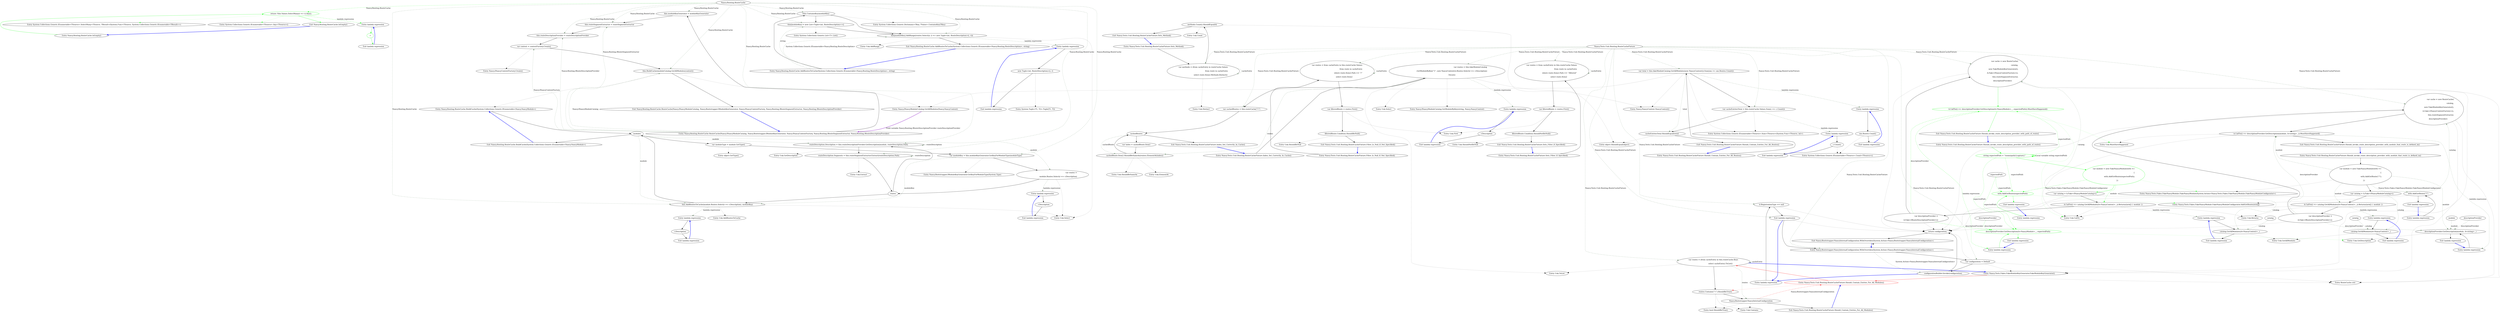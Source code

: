 digraph  {
d11 [label="return !this.Values.SelectMany(r => r).Any();", span="41-41", cluster="Nancy.Routing.RouteCache.IsEmpty()", color=green, community=0];
d51 [label="Nancy.Routing.RouteCache", span=""];
d10 [label="Entry Nancy.Routing.RouteCache.IsEmpty()", span="39-39", cluster="Nancy.Routing.RouteCache.IsEmpty()"];
d12 [label="Exit Nancy.Routing.RouteCache.IsEmpty()", span="39-39", cluster="Nancy.Routing.RouteCache.IsEmpty()"];
d13 [label="Entry System.Collections.Generic.IEnumerable<TSource>.SelectMany<TSource, TResult>(System.Func<TSource, System.Collections.Generic.IEnumerable<TResult>>)", span="0-0", cluster="System.Collections.Generic.IEnumerable<TSource>.SelectMany<TSource, TResult>(System.Func<TSource, System.Collections.Generic.IEnumerable<TResult>>)"];
d14 [label="Entry System.Collections.Generic.IEnumerable<TSource>.Any<TSource>()", span="0-0", cluster="System.Collections.Generic.IEnumerable<TSource>.Any<TSource>()"];
d15 [label="Entry lambda expression", span="41-41", cluster="lambda expression"];
d16 [label=r, span="41-41", cluster="lambda expression", color=green, community=0];
d17 [label="Exit lambda expression", span="41-41", cluster="lambda expression"];
d1 [label="this.moduleKeyGenerator = moduleKeyGenerator", span="25-25", cluster="Nancy.Routing.RouteCache.RouteCache(Nancy.INancyModuleCatalog, Nancy.Bootstrapper.IModuleKeyGenerator, Nancy.INancyContextFactory, Nancy.Routing.IRouteSegmentExtractor, Nancy.Routing.IRouteDescriptionProvider)"];
d2 [label="this.routeSegmentExtractor = routeSegmentExtractor", span="26-26", cluster="Nancy.Routing.RouteCache.RouteCache(Nancy.INancyModuleCatalog, Nancy.Bootstrapper.IModuleKeyGenerator, Nancy.INancyContextFactory, Nancy.Routing.IRouteSegmentExtractor, Nancy.Routing.IRouteDescriptionProvider)"];
d3 [label="this.routeDescriptionProvider = routeDescriptionProvider", span="27-27", cluster="Nancy.Routing.RouteCache.RouteCache(Nancy.INancyModuleCatalog, Nancy.Bootstrapper.IModuleKeyGenerator, Nancy.INancyContextFactory, Nancy.Routing.IRouteSegmentExtractor, Nancy.Routing.IRouteDescriptionProvider)"];
d5 [label="this.BuildCache(moduleCatalog.GetAllModules(context))", span="31-31", cluster="Nancy.Routing.RouteCache.RouteCache(Nancy.INancyModuleCatalog, Nancy.Bootstrapper.IModuleKeyGenerator, Nancy.INancyContextFactory, Nancy.Routing.IRouteSegmentExtractor, Nancy.Routing.IRouteDescriptionProvider)"];
d20 [label="var moduleKey = this.moduleKeyGenerator.GetKeyForModuleType(moduleType)", span="49-49", cluster="Nancy.Routing.RouteCache.BuildCache(System.Collections.Generic.IEnumerable<Nancy.NancyModule>)"];
d23 [label="routeDescription.Description = this.routeDescriptionProvider.GetDescription(module, routeDescription.Path)", span="56-56", cluster="Nancy.Routing.RouteCache.BuildCache(System.Collections.Generic.IEnumerable<Nancy.NancyModule>)"];
d24 [label="routeDescription.Segments = this.routeSegmentExtractor.Extract(routeDescription.Path)", span="57-57", cluster="Nancy.Routing.RouteCache.BuildCache(System.Collections.Generic.IEnumerable<Nancy.NancyModule>)"];
d25 [label="this.AddRoutesToCache(module.Routes.Select(r => r.Description), moduleKey)", span="60-60", cluster="Nancy.Routing.RouteCache.BuildCache(System.Collections.Generic.IEnumerable<Nancy.NancyModule>)"];
d40 [label="!this.ContainsKey(moduleKey)", span="66-66", cluster="Nancy.Routing.RouteCache.AddRoutesToCache(System.Collections.Generic.IEnumerable<Nancy.Routing.RouteDescription>, string)"];
d41 [label="this[moduleKey] = new List<Tuple<int, RouteDescription>>()", span="68-68", cluster="Nancy.Routing.RouteCache.AddRoutesToCache(System.Collections.Generic.IEnumerable<Nancy.Routing.RouteDescription>, string)"];
d42 [label="this[moduleKey].AddRange(routes.Select((r, i) => new Tuple<int, RouteDescription>(i, r)))", span="71-71", cluster="Nancy.Routing.RouteCache.AddRoutesToCache(System.Collections.Generic.IEnumerable<Nancy.Routing.RouteDescription>, string)"];
d0 [label="Entry Nancy.Routing.RouteCache.RouteCache(Nancy.INancyModuleCatalog, Nancy.Bootstrapper.IModuleKeyGenerator, Nancy.INancyContextFactory, Nancy.Routing.IRouteSegmentExtractor, Nancy.Routing.IRouteDescriptionProvider)", span="23-23", cluster="Nancy.Routing.RouteCache.RouteCache(Nancy.INancyModuleCatalog, Nancy.Bootstrapper.IModuleKeyGenerator, Nancy.INancyContextFactory, Nancy.Routing.IRouteSegmentExtractor, Nancy.Routing.IRouteDescriptionProvider)"];
d4 [label="var context = contextFactory.Create()", span="29-29", cluster="Nancy.Routing.RouteCache.RouteCache(Nancy.INancyModuleCatalog, Nancy.Bootstrapper.IModuleKeyGenerator, Nancy.INancyContextFactory, Nancy.Routing.IRouteSegmentExtractor, Nancy.Routing.IRouteDescriptionProvider)"];
d6 [label="Exit Nancy.Routing.RouteCache.RouteCache(Nancy.INancyModuleCatalog, Nancy.Bootstrapper.IModuleKeyGenerator, Nancy.INancyContextFactory, Nancy.Routing.IRouteSegmentExtractor, Nancy.Routing.IRouteDescriptionProvider)", span="23-23", cluster="Nancy.Routing.RouteCache.RouteCache(Nancy.INancyModuleCatalog, Nancy.Bootstrapper.IModuleKeyGenerator, Nancy.INancyContextFactory, Nancy.Routing.IRouteSegmentExtractor, Nancy.Routing.IRouteDescriptionProvider)"];
d8 [label="Entry Nancy.INancyModuleCatalog.GetAllModules(Nancy.NancyContext)", span="14-14", cluster="Nancy.INancyModuleCatalog.GetAllModules(Nancy.NancyContext)"];
d9 [label="Entry Nancy.Routing.RouteCache.BuildCache(System.Collections.Generic.IEnumerable<Nancy.NancyModule>)", span="44-44", cluster="Nancy.Routing.RouteCache.BuildCache(System.Collections.Generic.IEnumerable<Nancy.NancyModule>)"];
d19 [label="var moduleType = module.GetType()", span="48-48", cluster="Nancy.Routing.RouteCache.BuildCache(System.Collections.Generic.IEnumerable<Nancy.NancyModule>)"];
d21 [label="var routes =\r\n                    module.Routes.Select(r => r.Description)", span="51-52", cluster="Nancy.Routing.RouteCache.BuildCache(System.Collections.Generic.IEnumerable<Nancy.NancyModule>)"];
d28 [label="Entry Nancy.Bootstrapper.IModuleKeyGenerator.GetKeyForModuleType(System.Type)", span="14-14", cluster="Nancy.Bootstrapper.IModuleKeyGenerator.GetKeyForModuleType(System.Type)"];
d18 [label=modules, span="46-46", cluster="Nancy.Routing.RouteCache.BuildCache(System.Collections.Generic.IEnumerable<Nancy.NancyModule>)"];
d22 [label=routes, span="54-54", cluster="Nancy.Routing.RouteCache.BuildCache(System.Collections.Generic.IEnumerable<Nancy.NancyModule>)"];
d30 [label="Entry Unk.GetDescription", span="", cluster="Unk.GetDescription"];
d31 [label="Entry Unk.Extract", span="", cluster="Unk.Extract"];
d29 [label="Entry Unk.Select", span="", cluster="Unk.Select"];
d32 [label="Entry Unk.AddRoutesToCache", span="", cluster="Unk.AddRoutesToCache"];
d36 [label="Entry lambda expression", span="60-60", cluster="lambda expression"];
d39 [label="Entry Nancy.Routing.RouteCache.AddRoutesToCache(System.Collections.Generic.IEnumerable<Nancy.Routing.RouteDescription>, string)", span="64-64", cluster="Nancy.Routing.RouteCache.AddRoutesToCache(System.Collections.Generic.IEnumerable<Nancy.Routing.RouteDescription>, string)"];
d44 [label="Entry System.Collections.Generic.Dictionary<TKey, TValue>.ContainsKey(TKey)", span="0-0", cluster="System.Collections.Generic.Dictionary<TKey, TValue>.ContainsKey(TKey)"];
d45 [label="Entry System.Collections.Generic.List<T>.List()", span="0-0", cluster="System.Collections.Generic.List<T>.List()"];
d43 [label="Exit Nancy.Routing.RouteCache.AddRoutesToCache(System.Collections.Generic.IEnumerable<Nancy.Routing.RouteDescription>, string)", span="64-64", cluster="Nancy.Routing.RouteCache.AddRoutesToCache(System.Collections.Generic.IEnumerable<Nancy.Routing.RouteDescription>, string)"];
d46 [label="Entry Unk.AddRange", span="", cluster="Unk.AddRange"];
d47 [label="Entry lambda expression", span="71-71", cluster="lambda expression"];
d7 [label="Entry Nancy.INancyContextFactory.Create()", span="11-11", cluster="Nancy.INancyContextFactory.Create()"];
d26 [label="Exit Nancy.Routing.RouteCache.BuildCache(System.Collections.Generic.IEnumerable<Nancy.NancyModule>)", span="44-44", cluster="Nancy.Routing.RouteCache.BuildCache(System.Collections.Generic.IEnumerable<Nancy.NancyModule>)"];
d27 [label="Entry object.GetType()", span="0-0", cluster="object.GetType()"];
d33 [label="Entry lambda expression", span="52-52", cluster="lambda expression"];
d38 [label="Exit lambda expression", span="60-60", cluster="lambda expression"];
d37 [label="r.Description", span="60-60", cluster="lambda expression"];
d49 [label="Exit lambda expression", span="71-71", cluster="lambda expression"];
d48 [label="new Tuple<int, RouteDescription>(i, r)", span="71-71", cluster="lambda expression"];
d35 [label="Exit lambda expression", span="52-52", cluster="lambda expression"];
d34 [label="r.Description", span="52-52", cluster="lambda expression"];
d50 [label="Entry System.Tuple<T1, T2>.Tuple(T1, T2)", span="0-0", cluster="System.Tuple<T1, T2>.Tuple(T1, T2)"];
m0_9 [label="Entry Nancy.Tests.Fakes.FakeModuleKeyGenerator.FakeModuleKeyGenerator()", span="4-4", cluster="Nancy.Tests.Fakes.FakeModuleKeyGenerator.FakeModuleKeyGenerator()", file="RouteCacheFixture.cs"];
m0_10 [label="Entry Nancy.Tests.Unit.Routing.RouteCacheFixture.Should_Contain_Entries_For_All_Modules()", span="29-29", cluster="Nancy.Tests.Unit.Routing.RouteCacheFixture.Should_Contain_Entries_For_All_Modules()", color=red, community=0, file="RouteCacheFixture.cs"];
m0_11 [label="var routes = (from cacheEntry in this.routeCache.Keys\r\n                         select cacheEntry).ToList()", span="32-33", cluster="Nancy.Tests.Unit.Routing.RouteCacheFixture.Should_Contain_Entries_For_All_Modules()", file="RouteCacheFixture.cs"];
m0_78 [label="Entry Unk.MustHaveHappened", span="", cluster="Unk.MustHaveHappened", file="RouteCacheFixture.cs"];
m0_12 [label="routes.Contains(''1'').ShouldBeTrue()", span="36-36", cluster="Nancy.Tests.Unit.Routing.RouteCacheFixture.Should_Contain_Entries_For_All_Modules()", file="RouteCacheFixture.cs"];
m0_34 [label="Entry Nancy.Tests.Unit.Routing.RouteCacheFixture.Sets_Filter_If_Specified()", span="54-54", cluster="Nancy.Tests.Unit.Routing.RouteCacheFixture.Sets_Filter_If_Specified()", file="RouteCacheFixture.cs"];
m0_35 [label="var routes = from cacheEntry in this.routeCache.Values\r\n                         from route in cacheEntry\r\n                         where route.Item2.Path == ''/filtered''\r\n                         select route.Item2", span="57-60", cluster="Nancy.Tests.Unit.Routing.RouteCacheFixture.Sets_Filter_If_Specified()", file="RouteCacheFixture.cs"];
m0_36 [label="var filteredRoute = routes.First()", span="63-63", cluster="Nancy.Tests.Unit.Routing.RouteCacheFixture.Sets_Filter_If_Specified()", file="RouteCacheFixture.cs"];
m0_37 [label="filteredRoute.Condition.ShouldNotBeNull()", span="66-66", cluster="Nancy.Tests.Unit.Routing.RouteCacheFixture.Sets_Filter_If_Specified()", file="RouteCacheFixture.cs"];
m0_38 [label="Exit Nancy.Tests.Unit.Routing.RouteCacheFixture.Sets_Filter_If_Specified()", span="54-54", cluster="Nancy.Tests.Unit.Routing.RouteCacheFixture.Sets_Filter_If_Specified()", file="RouteCacheFixture.cs"];
m0_13 [label="Nancy.Bootstrapper.NancyInternalConfiguration", span="", cluster="Nancy.Tests.Unit.Routing.RouteCacheFixture.Should_Contain_Entries_For_All_Modules()", file="RouteCacheFixture.cs"];
m0_14 [label="Exit Nancy.Tests.Unit.Routing.RouteCacheFixture.Should_Contain_Entries_For_All_Modules()", span="29-29", cluster="Nancy.Tests.Unit.Routing.RouteCacheFixture.Should_Contain_Entries_For_All_Modules()", file="RouteCacheFixture.cs"];
m0_47 [label="Entry Nancy.Tests.Unit.Routing.RouteCacheFixture.Sets_Method()", span="86-86", cluster="Nancy.Tests.Unit.Routing.RouteCacheFixture.Sets_Method()", file="RouteCacheFixture.cs"];
m0_48 [label="var methods = (from cacheEntry in routeCache.Values\r\n                          from route in cacheEntry\r\n                          select route.Item2.Method).Distinct()", span="89-91", cluster="Nancy.Tests.Unit.Routing.RouteCacheFixture.Sets_Method()", file="RouteCacheFixture.cs"];
m0_49 [label="methods.Count().ShouldEqual(4)", span="94-94", cluster="Nancy.Tests.Unit.Routing.RouteCacheFixture.Sets_Method()", file="RouteCacheFixture.cs"];
m0_50 [label="Exit Nancy.Tests.Unit.Routing.RouteCacheFixture.Sets_Method()", span="86-86", cluster="Nancy.Tests.Unit.Routing.RouteCacheFixture.Sets_Method()", file="RouteCacheFixture.cs"];
m0_62 [label="Entry Unk.ElementAt", span="", cluster="Unk.ElementAt", file="RouteCacheFixture.cs"];
m0_7 [label="Exit Nancy.Bootstrapper.NancyInternalConfiguration.WithOverrides(System.Action<Nancy.Bootstrapper.NancyInternalConfiguration>)", span="121-121", cluster="Nancy.Bootstrapper.NancyInternalConfiguration.WithOverrides(System.Action<Nancy.Bootstrapper.NancyInternalConfiguration>)", file="RouteCacheFixture.cs"];
m0_26 [label="Entry object.ShouldEqual(object)", span="95-95", cluster="object.ShouldEqual(object)", file="RouteCacheFixture.cs"];
m0_6 [label="return configuration;", span="127-127", cluster="Nancy.Bootstrapper.NancyInternalConfiguration.WithOverrides(System.Action<Nancy.Bootstrapper.NancyInternalConfiguration>)", file="RouteCacheFixture.cs"];
m0_0 [label="Entry lambda expression", span="107-107", cluster="lambda expression", file="RouteCacheFixture.cs"];
m0_1 [label="tr.RegistrationType == null", span="107-107", cluster="lambda expression", file="RouteCacheFixture.cs"];
m0_2 [label="Exit lambda expression", span="107-107", cluster="lambda expression", file="RouteCacheFixture.cs"];
m0_4 [label="var configuration = Default", span="123-123", cluster="Nancy.Bootstrapper.NancyInternalConfiguration.WithOverrides(System.Action<Nancy.Bootstrapper.NancyInternalConfiguration>)", file="RouteCacheFixture.cs"];
m0_3 [label="Entry Nancy.Bootstrapper.NancyInternalConfiguration.WithOverrides(System.Action<Nancy.Bootstrapper.NancyInternalConfiguration>)", span="121-121", cluster="Nancy.Bootstrapper.NancyInternalConfiguration.WithOverrides(System.Action<Nancy.Bootstrapper.NancyInternalConfiguration>)", file="RouteCacheFixture.cs"];
m0_5 [label="configurationBuilder.Invoke(configuration)", span="125-125", cluster="Nancy.Bootstrapper.NancyInternalConfiguration.WithOverrides(System.Action<Nancy.Bootstrapper.NancyInternalConfiguration>)", file="RouteCacheFixture.cs"];
m0_86 [label="Entry Unk.GetAllModules", span="", cluster="Unk.GetAllModules", file="RouteCacheFixture.cs"];
m0_75 [label="Entry Nancy.Tests.Fakes.FakeNancyModule.FakeNancyModule(System.Action<Nancy.Tests.Fakes.FakeNancyModule.FakeNancyModuleConfigurator>)", span="10-10", cluster="Nancy.Tests.Fakes.FakeNancyModule.FakeNancyModule(System.Action<Nancy.Tests.Fakes.FakeNancyModule.FakeNancyModuleConfigurator>)", file="RouteCacheFixture.cs"];
m0_40 [label="Entry Unk.ShouldNotBeNull", span="", cluster="Unk.ShouldNotBeNull", file="RouteCacheFixture.cs"];
m0_8 [label="Entry RouteCache.cstr", span="", cluster="RouteCache.cstr", file="RouteCacheFixture.cs"];
m0_18 [label="Entry Nancy.Tests.Unit.Routing.RouteCacheFixture.Should_Contain_Entries_For_All_Routes()", span="41-41", cluster="Nancy.Tests.Unit.Routing.RouteCacheFixture.Should_Contain_Entries_For_All_Routes()", file="RouteCacheFixture.cs"];
m0_19 [label="var total = this.fakeModuleCatalog.GetAllModules(new NancyContext()).Sum(nm => nm.Routes.Count())", span="44-44", cluster="Nancy.Tests.Unit.Routing.RouteCacheFixture.Should_Contain_Entries_For_All_Routes()", file="RouteCacheFixture.cs"];
m0_20 [label="var cacheEntriesTotal = this.routeCache.Values.Sum(c => c.Count())", span="47-47", cluster="Nancy.Tests.Unit.Routing.RouteCacheFixture.Should_Contain_Entries_For_All_Routes()", file="RouteCacheFixture.cs"];
m0_21 [label="cacheEntriesTotal.ShouldEqual(total)", span="50-50", cluster="Nancy.Tests.Unit.Routing.RouteCacheFixture.Should_Contain_Entries_For_All_Routes()", file="RouteCacheFixture.cs"];
m0_22 [label="Exit Nancy.Tests.Unit.Routing.RouteCacheFixture.Should_Contain_Entries_For_All_Routes()", span="41-41", cluster="Nancy.Tests.Unit.Routing.RouteCacheFixture.Should_Contain_Entries_For_All_Routes()", file="RouteCacheFixture.cs"];
m0_25 [label="Entry System.Collections.Generic.IEnumerable<TSource>.Sum<TSource>(System.Func<TSource, int>)", span="0-0", cluster="System.Collections.Generic.IEnumerable<TSource>.Sum<TSource>(System.Func<TSource, int>)", file="RouteCacheFixture.cs"];
m0_60 [label="Entry Nancy.INancyModuleCatalog.GetModuleByKey(string, Nancy.NancyContext)", span="22-22", cluster="Nancy.INancyModuleCatalog.GetModuleByKey(string, Nancy.NancyContext)", file="RouteCacheFixture.cs"];
m0_17 [label="Entry bool.ShouldBeTrue()", span="85-85", cluster="bool.ShouldBeTrue()", file="RouteCacheFixture.cs"];
m0_90 [label="Entry Unk.GetDescription", span="", cluster="Unk.GetDescription", file="RouteCacheFixture.cs"];
m0_91 [label="Entry Nancy.Tests.Unit.Routing.RouteCacheFixture.Should_invoke_route_description_provider_with_path_of_route()", span="144-144", cluster="Nancy.Tests.Unit.Routing.RouteCacheFixture.Should_invoke_route_description_provider_with_path_of_route()", file="RouteCacheFixture.cs"];
m0_92 [label="string expectedPath = ''/some/path/{capture}''", span="147-147", cluster="Nancy.Tests.Unit.Routing.RouteCacheFixture.Should_invoke_route_description_provider_with_path_of_route()", color=green, community=0, file="RouteCacheFixture.cs"];
m0_93 [label="var module = new FakeNancyModule(with =>\r\n            {\r\n                with.AddGetRoute(expectedPath);\r\n            })", span="149-152", cluster="Nancy.Tests.Unit.Routing.RouteCacheFixture.Should_invoke_route_description_provider_with_path_of_route()", color=green, community=0, file="RouteCacheFixture.cs"];
m0_98 [label="A.CallTo(() => descriptionProvider.GetDescription(A<NancyModule>._, expectedPath)).MustHaveHappened()", span="169-169", cluster="Nancy.Tests.Unit.Routing.RouteCacheFixture.Should_invoke_route_description_provider_with_path_of_route()", color=green, community=0, file="RouteCacheFixture.cs"];
m0_94 [label="var catalog = A.Fake<INancyModuleCatalog>()", span="154-154", cluster="Nancy.Tests.Unit.Routing.RouteCacheFixture.Should_invoke_route_description_provider_with_path_of_route()", file="RouteCacheFixture.cs"];
m0_95 [label="A.CallTo(() => catalog.GetAllModules(A<NancyContext>._)).Returns(new[] { module })", span="155-155", cluster="Nancy.Tests.Unit.Routing.RouteCacheFixture.Should_invoke_route_description_provider_with_path_of_route()", file="RouteCacheFixture.cs"];
m0_97 [label="var cache = new RouteCache(\r\n                catalog,\r\n                new FakeModuleKeyGenerator(),\r\n                A.Fake<INancyContextFactory>(),\r\n                this.routeSegmentExtractor,\r\n                descriptionProvider)", span="161-166", cluster="Nancy.Tests.Unit.Routing.RouteCacheFixture.Should_invoke_route_description_provider_with_path_of_route()", file="RouteCacheFixture.cs"];
m0_96 [label="var descriptionProvider =\r\n                A.Fake<IRouteDescriptionProvider>()", span="157-158", cluster="Nancy.Tests.Unit.Routing.RouteCacheFixture.Should_invoke_route_description_provider_with_path_of_route()", file="RouteCacheFixture.cs"];
m0_99 [label="Exit Nancy.Tests.Unit.Routing.RouteCacheFixture.Should_invoke_route_description_provider_with_path_of_route()", span="144-144", cluster="Nancy.Tests.Unit.Routing.RouteCacheFixture.Should_invoke_route_description_provider_with_path_of_route()", file="RouteCacheFixture.cs"];
m0_67 [label="Entry Nancy.Tests.Unit.Routing.RouteCacheFixture.Should_invoke_route_description_provider_with_module_that_route_is_defined_in()", span="117-117", cluster="Nancy.Tests.Unit.Routing.RouteCacheFixture.Should_invoke_route_description_provider_with_module_that_route_is_defined_in()", file="RouteCacheFixture.cs"];
m0_68 [label="var module = new FakeNancyModule(with =>\r\n            {\r\n                with.AddGetRoute(''/'');\r\n            })", span="120-123", cluster="Nancy.Tests.Unit.Routing.RouteCacheFixture.Should_invoke_route_description_provider_with_module_that_route_is_defined_in()", file="RouteCacheFixture.cs"];
m0_70 [label="A.CallTo(() => catalog.GetAllModules(A<NancyContext>._)).Returns(new[] { module })", span="126-126", cluster="Nancy.Tests.Unit.Routing.RouteCacheFixture.Should_invoke_route_description_provider_with_module_that_route_is_defined_in()", file="RouteCacheFixture.cs"];
m0_73 [label="A.CallTo(() => descriptionProvider.GetDescription(module, A<string>._)).MustHaveHappened()", span="140-140", cluster="Nancy.Tests.Unit.Routing.RouteCacheFixture.Should_invoke_route_description_provider_with_module_that_route_is_defined_in()", file="RouteCacheFixture.cs"];
m0_69 [label="var catalog = A.Fake<INancyModuleCatalog>()", span="125-125", cluster="Nancy.Tests.Unit.Routing.RouteCacheFixture.Should_invoke_route_description_provider_with_module_that_route_is_defined_in()", file="RouteCacheFixture.cs"];
m0_72 [label="var cache = new RouteCache(\r\n                catalog,\r\n                new FakeModuleKeyGenerator(),\r\n                A.Fake<INancyContextFactory>(),\r\n                this.routeSegmentExtractor,\r\n                descriptionProvider)", span="132-137", cluster="Nancy.Tests.Unit.Routing.RouteCacheFixture.Should_invoke_route_description_provider_with_module_that_route_is_defined_in()", file="RouteCacheFixture.cs"];
m0_71 [label="var descriptionProvider =\r\n                A.Fake<IRouteDescriptionProvider>()", span="128-129", cluster="Nancy.Tests.Unit.Routing.RouteCacheFixture.Should_invoke_route_description_provider_with_module_that_route_is_defined_in()", file="RouteCacheFixture.cs"];
m0_74 [label="Exit Nancy.Tests.Unit.Routing.RouteCacheFixture.Should_invoke_route_description_provider_with_module_that_route_is_defined_in()", span="117-117", cluster="Nancy.Tests.Unit.Routing.RouteCacheFixture.Should_invoke_route_description_provider_with_module_that_route_is_defined_in()", file="RouteCacheFixture.cs"];
m0_76 [label="Entry Unk.CallTo", span="", cluster="Unk.CallTo", file="RouteCacheFixture.cs"];
m0_52 [label="Entry Unk.Count", span="", cluster="Unk.Count", file="RouteCacheFixture.cs"];
m0_63 [label="Entry Unk.ShouldBeSameAs", span="", cluster="Unk.ShouldBeSameAs", file="RouteCacheFixture.cs"];
m0_23 [label="Entry Nancy.NancyContext.NancyContext()", span="20-20", cluster="Nancy.NancyContext.NancyContext()", file="RouteCacheFixture.cs"];
m0_41 [label="Entry Nancy.Tests.Unit.Routing.RouteCacheFixture.Filter_Is_Null_If_Not_Specified()", span="70-70", cluster="Nancy.Tests.Unit.Routing.RouteCacheFixture.Filter_Is_Null_If_Not_Specified()", file="RouteCacheFixture.cs"];
m0_42 [label="var routes = from cacheEntry in this.routeCache.Values\r\n                         from route in cacheEntry\r\n                         where route.Item2.Path == ''/''\r\n                         select route.Item2", span="73-76", cluster="Nancy.Tests.Unit.Routing.RouteCacheFixture.Filter_Is_Null_If_Not_Specified()", file="RouteCacheFixture.cs"];
m0_43 [label="var filteredRoute = routes.First()", span="79-79", cluster="Nancy.Tests.Unit.Routing.RouteCacheFixture.Filter_Is_Null_If_Not_Specified()", file="RouteCacheFixture.cs"];
m0_44 [label="filteredRoute.Condition.ShouldBeNull()", span="82-82", cluster="Nancy.Tests.Unit.Routing.RouteCacheFixture.Filter_Is_Null_If_Not_Specified()", file="RouteCacheFixture.cs"];
m0_45 [label="Exit Nancy.Tests.Unit.Routing.RouteCacheFixture.Filter_Is_Null_If_Not_Specified()", span="70-70", cluster="Nancy.Tests.Unit.Routing.RouteCacheFixture.Filter_Is_Null_If_Not_Specified()", file="RouteCacheFixture.cs"];
m0_64 [label="Entry lambda expression", span="102-102", cluster="lambda expression", file="RouteCacheFixture.cs"];
m0_101 [label="with.AddGetRoute(expectedPath)", span="151-151", cluster="lambda expression", color=green, community=0, file="RouteCacheFixture.cs"];
m0_107 [label="descriptionProvider.GetDescription(A<NancyModule>._, expectedPath)", span="169-169", cluster="lambda expression", color=green, community=0, file="RouteCacheFixture.cs"];
m0_100 [label="Entry lambda expression", span="149-152", cluster="lambda expression", file="RouteCacheFixture.cs"];
m0_102 [label="Exit lambda expression", span="149-152", cluster="lambda expression", file="RouteCacheFixture.cs"];
m0_106 [label="Entry lambda expression", span="169-169", cluster="lambda expression", file="RouteCacheFixture.cs"];
m0_108 [label="Exit lambda expression", span="169-169", cluster="lambda expression", file="RouteCacheFixture.cs"];
m0_104 [label="catalog.GetAllModules(A<NancyContext>._)", span="155-155", cluster="lambda expression", file="RouteCacheFixture.cs"];
m0_103 [label="Entry lambda expression", span="155-155", cluster="lambda expression", file="RouteCacheFixture.cs"];
m0_80 [label="with.AddGetRoute(''/'')", span="122-122", cluster="lambda expression", file="RouteCacheFixture.cs"];
m0_88 [label="descriptionProvider.GetDescription(module, A<string>._)", span="140-140", cluster="lambda expression", file="RouteCacheFixture.cs"];
m0_105 [label="Exit lambda expression", span="155-155", cluster="lambda expression", file="RouteCacheFixture.cs"];
m0_79 [label="Entry lambda expression", span="120-123", cluster="lambda expression", file="RouteCacheFixture.cs"];
m0_81 [label="Exit lambda expression", span="120-123", cluster="lambda expression", file="RouteCacheFixture.cs"];
m0_83 [label="Entry lambda expression", span="126-126", cluster="lambda expression", file="RouteCacheFixture.cs"];
m0_87 [label="Entry lambda expression", span="140-140", cluster="lambda expression", file="RouteCacheFixture.cs"];
m0_89 [label="Exit lambda expression", span="140-140", cluster="lambda expression", file="RouteCacheFixture.cs"];
m0_84 [label="catalog.GetAllModules(A<NancyContext>._)", span="126-126", cluster="lambda expression", file="RouteCacheFixture.cs"];
m0_27 [label="Entry lambda expression", span="44-44", cluster="lambda expression", file="RouteCacheFixture.cs"];
m0_31 [label="Entry lambda expression", span="47-47", cluster="lambda expression", file="RouteCacheFixture.cs"];
m0_85 [label="Exit lambda expression", span="126-126", cluster="lambda expression", file="RouteCacheFixture.cs"];
m0_29 [label="Exit lambda expression", span="44-44", cluster="lambda expression", file="RouteCacheFixture.cs"];
m0_28 [label="nm.Routes.Count()", span="44-44", cluster="lambda expression", file="RouteCacheFixture.cs"];
m0_33 [label="Exit lambda expression", span="47-47", cluster="lambda expression", file="RouteCacheFixture.cs"];
m0_32 [label="c.Count()", span="47-47", cluster="lambda expression", file="RouteCacheFixture.cs"];
m0_65 [label="r.Description", span="102-102", cluster="lambda expression", file="RouteCacheFixture.cs"];
m0_66 [label="Exit lambda expression", span="102-102", cluster="lambda expression", file="RouteCacheFixture.cs"];
m0_51 [label="Entry Unk.Distinct", span="", cluster="Unk.Distinct", file="RouteCacheFixture.cs"];
m0_39 [label="Entry Unk.First", span="", cluster="Unk.First", file="RouteCacheFixture.cs"];
m0_16 [label="Entry Unk.Contains", span="", cluster="Unk.Contains", file="RouteCacheFixture.cs"];
m0_82 [label="Entry Nancy.Tests.Fakes.FakeNancyModule.FakeNancyModuleConfigurator.AddGetRoute(string)", span="36-36", cluster="Nancy.Tests.Fakes.FakeNancyModule.FakeNancyModuleConfigurator.AddGetRoute(string)", file="RouteCacheFixture.cs"];
m0_30 [label="Entry System.Collections.Generic.IEnumerable<TSource>.Count<TSource>()", span="0-0", cluster="System.Collections.Generic.IEnumerable<TSource>.Count<TSource>()", file="RouteCacheFixture.cs"];
m0_61 [label="Entry Unk.Select", span="", cluster="Unk.Select", file="RouteCacheFixture.cs"];
m0_53 [label="Entry Nancy.Tests.Unit.Routing.RouteCacheFixture.Index_Set_Correctly_In_Cache()", span="98-98", cluster="Nancy.Tests.Unit.Routing.RouteCacheFixture.Index_Set_Correctly_In_Cache()", file="RouteCacheFixture.cs"];
m0_54 [label="var routes = this.fakeModuleCatalog\r\n                .GetModuleByKey(''1'', new NancyContext()).Routes.Select(r => r.Description)\r\n                .ToList()", span="101-103", cluster="Nancy.Tests.Unit.Routing.RouteCacheFixture.Index_Set_Correctly_In_Cache()", file="RouteCacheFixture.cs"];
m0_55 [label="var cachedRoutes = this.routeCache[''1'']", span="106-106", cluster="Nancy.Tests.Unit.Routing.RouteCacheFixture.Index_Set_Correctly_In_Cache()", file="RouteCacheFixture.cs"];
m0_58 [label="cachedRoute.Item2.ShouldBeSameAs(routes.ElementAt(index))", span="112-112", cluster="Nancy.Tests.Unit.Routing.RouteCacheFixture.Index_Set_Correctly_In_Cache()", file="RouteCacheFixture.cs"];
m0_56 [label=cachedRoutes, span="109-109", cluster="Nancy.Tests.Unit.Routing.RouteCacheFixture.Index_Set_Correctly_In_Cache()", file="RouteCacheFixture.cs"];
m0_57 [label="var index = cachedRoute.Item1", span="111-111", cluster="Nancy.Tests.Unit.Routing.RouteCacheFixture.Index_Set_Correctly_In_Cache()", file="RouteCacheFixture.cs"];
m0_59 [label="Exit Nancy.Tests.Unit.Routing.RouteCacheFixture.Index_Set_Correctly_In_Cache()", span="98-98", cluster="Nancy.Tests.Unit.Routing.RouteCacheFixture.Index_Set_Correctly_In_Cache()", file="RouteCacheFixture.cs"];
m0_15 [label="Entry Unk.ToList", span="", cluster="Unk.ToList", file="RouteCacheFixture.cs"];
m0_77 [label="Entry Unk.Returns", span="", cluster="Unk.Returns", file="RouteCacheFixture.cs"];
m0_46 [label="Entry Unk.ShouldBeNull", span="", cluster="Unk.ShouldBeNull", file="RouteCacheFixture.cs"];
m0_113 [label=expectedPath, span="", file="RouteCacheFixture.cs"];
m0_115 [label=descriptionProvider, span="", file="RouteCacheFixture.cs"];
m0_109 [label="Nancy.Tests.Unit.Routing.RouteCacheFixture", span="", file="RouteCacheFixture.cs"];
m0_114 [label=catalog, span="", file="RouteCacheFixture.cs"];
m0_111 [label=module, span="", file="RouteCacheFixture.cs"];
m0_112 [label=descriptionProvider, span="", file="RouteCacheFixture.cs"];
m0_110 [label=catalog, span="", file="RouteCacheFixture.cs"];
d11 -> d12  [key=0, style=solid, color=green];
d11 -> d13  [key=2, style=dotted, color=green];
d11 -> d14  [key=2, style=dotted, color=green];
d11 -> d15  [key=1, style=dashed, color=green, label="lambda expression"];
d51 -> d11  [key=1, style=dashed, color=green, label="Nancy.Routing.RouteCache"];
d51 -> d1  [key=1, style=dashed, color=darkseagreen4, label="Nancy.Routing.RouteCache"];
d51 -> d2  [key=1, style=dashed, color=darkseagreen4, label="Nancy.Routing.RouteCache"];
d51 -> d3  [key=1, style=dashed, color=darkseagreen4, label="Nancy.Routing.RouteCache"];
d51 -> d5  [key=1, style=dashed, color=darkseagreen4, label="Nancy.Routing.RouteCache"];
d51 -> d20  [key=1, style=dashed, color=darkseagreen4, label="Nancy.Routing.RouteCache"];
d51 -> d23  [key=1, style=dashed, color=darkseagreen4, label="Nancy.Routing.RouteCache"];
d51 -> d24  [key=1, style=dashed, color=darkseagreen4, label="Nancy.Routing.RouteCache"];
d51 -> d25  [key=1, style=dashed, color=darkseagreen4, label="Nancy.Routing.RouteCache"];
d51 -> d40  [key=1, style=dashed, color=darkseagreen4, label="Nancy.Routing.RouteCache"];
d51 -> d41  [key=1, style=dashed, color=darkseagreen4, label="Nancy.Routing.RouteCache"];
d51 -> d42  [key=1, style=dashed, color=darkseagreen4, label="Nancy.Routing.RouteCache"];
d10 -> d11  [key=0, style=solid, color=green];
d12 -> d10  [key=0, style=bold, color=blue];
d15 -> d16  [key=0, style=solid, color=green];
d16 -> d17  [key=0, style=solid, color=green];
d17 -> d15  [key=0, style=bold, color=blue];
d1 -> d2  [key=0, style=solid];
d2 -> d3  [key=0, style=solid];
d3 -> d4  [key=0, style=solid];
d5 -> d6  [key=0, style=solid];
d5 -> d8  [key=2, style=dotted];
d5 -> d9  [key=2, style=dotted];
d20 -> d21  [key=0, style=solid];
d20 -> d28  [key=2, style=dotted];
d20 -> d25  [key=1, style=dashed, color=darkseagreen4, label=moduleKey];
d23 -> d23  [key=1, style=dashed, color=darkseagreen4, label=routeDescription];
d23 -> d24  [key=0, style=solid];
d23 -> d30  [key=2, style=dotted];
d24 -> d24  [key=1, style=dashed, color=darkseagreen4, label=routeDescription];
d24 -> d22  [key=0, style=solid];
d24 -> d31  [key=2, style=dotted];
d25 -> d18  [key=0, style=solid];
d25 -> d29  [key=2, style=dotted];
d25 -> d32  [key=2, style=dotted];
d25 -> d36  [key=1, style=dashed, color=darkseagreen4, label="lambda expression"];
d40 -> d41  [key=0, style=solid];
d40 -> d42  [key=0, style=solid];
d40 -> d44  [key=2, style=dotted];
d41 -> d42  [key=0, style=solid];
d41 -> d45  [key=2, style=dotted];
d42 -> d43  [key=0, style=solid];
d42 -> d29  [key=2, style=dotted];
d42 -> d46  [key=2, style=dotted];
d42 -> d47  [key=1, style=dashed, color=darkseagreen4, label="lambda expression"];
d0 -> d1  [key=0, style=solid];
d0 -> d2  [key=1, style=dashed, color=darkseagreen4, label="Nancy.Routing.IRouteSegmentExtractor"];
d0 -> d3  [key=1, style=dashed, color=darkseagreen4, label="Nancy.Routing.IRouteDescriptionProvider"];
d0 -> d5  [key=1, style=dashed, color=darkseagreen4, label="Nancy.INancyModuleCatalog"];
d0 -> d4  [key=1, style=dashed, color=darkseagreen4, label="Nancy.INancyContextFactory"];
d4 -> d5  [key=0, style=solid];
d4 -> d7  [key=2, style=dotted];
d6 -> d0  [key=0, style=bold, color=blue];
d8 -> d0  [key=3, color=darkorchid, style=bold, label="Field variable Nancy.Routing.IRouteDescriptionProvider routeDescriptionProvider"];
d9 -> d18  [key=0, style=solid];
d19 -> d20  [key=0, style=solid];
d19 -> d27  [key=2, style=dotted];
d21 -> d22  [key=0, style=solid];
d21 -> d29  [key=2, style=dotted];
d21 -> d33  [key=1, style=dashed, color=darkseagreen4, label="lambda expression"];
d18 -> d23  [key=1, style=dashed, color=darkseagreen4, label=module];
d18 -> d25  [key=1, style=dashed, color=darkseagreen4, label=module];
d18 -> d19  [key=0, style=solid];
d18 -> d21  [key=1, style=dashed, color=darkseagreen4, label=module];
d18 -> d26  [key=0, style=solid];
d22 -> d23  [key=0, style=solid];
d22 -> d25  [key=0, style=solid];
d36 -> d37  [key=0, style=solid];
d39 -> d40  [key=0, style=solid];
d39 -> d41  [key=1, style=dashed, color=darkseagreen4, label=string];
d39 -> d42  [key=1, style=dashed, color=darkseagreen4, label="System.Collections.Generic.IEnumerable<Nancy.Routing.RouteDescription>"];
d43 -> d39  [key=0, style=bold, color=blue];
d47 -> d48  [key=0, style=solid];
d26 -> d9  [key=0, style=bold, color=blue];
d33 -> d34  [key=0, style=solid];
d38 -> d36  [key=0, style=bold, color=blue];
d37 -> d38  [key=0, style=solid];
d49 -> d47  [key=0, style=bold, color=blue];
d48 -> d49  [key=0, style=solid];
d48 -> d50  [key=2, style=dotted];
d35 -> d33  [key=0, style=bold, color=blue];
d34 -> d35  [key=0, style=solid];
m0_9 -> m0_10  [key=0, style=solid, color=red];
m0_10 -> m0_11  [key=0, style=solid, color=red];
m0_10 -> m0_12  [key=2, style=dotted, color=red];
m0_11 -> m0_9  [key=0, style=bold, color=blue];
m0_11 -> m0_11  [key=1, style=dashed, color=darkseagreen4, label=cacheEntry];
m0_11 -> m0_12  [key=0, style=solid];
m0_11 -> m0_15  [key=2, style=dotted];
m0_11 -> m0_13  [key=1, style=dashed, color=darkseagreen4, label=routes];
m0_12 -> m0_13  [key=0, style=solid];
m0_12 -> m0_16  [key=2, style=dotted];
m0_12 -> m0_17  [key=2, style=dotted];
m0_34 -> m0_35  [key=0, style=solid];
m0_35 -> m0_35  [key=1, style=dashed, color=darkseagreen4, label=cacheEntry];
m0_35 -> m0_36  [key=0, style=solid];
m0_36 -> m0_37  [key=0, style=solid];
m0_36 -> m0_39  [key=2, style=dotted];
m0_37 -> m0_38  [key=0, style=solid];
m0_37 -> m0_40  [key=2, style=dotted];
m0_38 -> m0_34  [key=0, style=bold, color=blue];
m0_13 -> m0_14  [key=0, style=solid];
m0_13 -> m0_16  [key=2, style=dotted];
m0_13 -> m0_17  [key=2, style=dotted];
m0_13 -> m0_10  [key=1, style=dashed, color=red, label="Nancy.Bootstrapper.NancyInternalConfiguration"];
m0_14 -> m0_10  [key=0, style=bold, color=blue];
m0_47 -> m0_48  [key=0, style=solid];
m0_48 -> m0_48  [key=1, style=dashed, color=darkseagreen4, label=cacheEntry];
m0_48 -> m0_49  [key=0, style=solid];
m0_48 -> m0_51  [key=2, style=dotted];
m0_49 -> m0_50  [key=0, style=solid];
m0_49 -> m0_52  [key=2, style=dotted];
m0_49 -> m0_26  [key=2, style=dotted];
m0_50 -> m0_47  [key=0, style=bold, color=blue];
m0_7 -> m0_3  [key=0, style=bold, color=blue];
m0_6 -> m0_7  [key=0, style=solid];
m0_0 -> m0_1  [key=0, style=solid];
m0_1 -> m0_6  [key=2, style=dotted];
m0_1 -> m0_2  [key=0, style=solid];
m0_2 -> m0_6  [key=2, style=dotted];
m0_2 -> m0_3  [key=0, style=solid];
m0_2 -> m0_0  [key=0, style=bold, color=blue];
m0_4 -> m0_6  [key=2, style=dotted];
m0_4 -> m0_8  [key=2, style=dotted];
m0_4 -> m0_9  [key=2, style=dotted];
m0_4 -> m0_5  [key=0, style=solid];
m0_3 -> m0_4  [key=0, style=solid];
m0_3 -> m0_7  [key=2, style=dotted];
m0_3 -> m0_5  [key=1, style=dashed, color=darkseagreen4, label="System.Action<Nancy.Bootstrapper.NancyInternalConfiguration>"];
m0_5 -> m0_0  [key=0, style=bold, color=blue];
m0_5 -> m0_6  [key=0, style=solid];
m0_5 -> m0_8  [key=2, style=dotted];
m0_18 -> m0_19  [key=0, style=solid];
m0_19 -> m0_20  [key=0, style=solid];
m0_19 -> m0_23  [key=2, style=dotted];
m0_19 -> d8  [key=2, style=dotted];
m0_19 -> m0_25  [key=2, style=dotted];
m0_19 -> m0_27  [key=1, style=dashed, color=darkseagreen4, label="lambda expression"];
m0_19 -> m0_21  [key=1, style=dashed, color=darkseagreen4, label=total];
m0_20 -> m0_21  [key=0, style=solid];
m0_20 -> m0_25  [key=2, style=dotted];
m0_20 -> m0_31  [key=1, style=dashed, color=darkseagreen4, label="lambda expression"];
m0_21 -> m0_22  [key=0, style=solid];
m0_21 -> m0_26  [key=2, style=dotted];
m0_22 -> m0_18  [key=0, style=bold, color=blue];
m0_91 -> m0_92  [key=0, style=solid, color=green];
m0_92 -> m0_92  [key=3, color=green, style=bold, label="Local variable string expectedPath"];
m0_92 -> m0_93  [key=0, style=solid, color=green];
m0_92 -> m0_101  [key=1, style=dashed, color=green, label=expectedPath];
m0_92 -> m0_98  [key=1, style=dashed, color=green, label=expectedPath];
m0_92 -> m0_107  [key=1, style=dashed, color=green, label=expectedPath];
m0_93 -> m0_94  [key=0, style=solid, color=green];
m0_93 -> m0_75  [key=2, style=dotted, color=green];
m0_93 -> m0_101  [key=1, style=dashed, color=green, label="Nancy.Tests.Fakes.FakeNancyModule.FakeNancyModuleConfigurator"];
m0_93 -> m0_95  [key=1, style=dashed, color=green, label=module];
m0_98 -> m0_99  [key=0, style=solid, color=green];
m0_98 -> m0_76  [key=2, style=dotted, color=green];
m0_98 -> m0_78  [key=2, style=dotted, color=green];
m0_98 -> m0_106  [key=1, style=dashed, color=green, label="lambda expression"];
m0_94 -> m0_95  [key=0, style=solid];
m0_94 -> m0_6  [key=2, style=dotted];
m0_94 -> m0_104  [key=1, style=dashed, color=darkseagreen4, label=catalog];
m0_94 -> m0_97  [key=1, style=dashed, color=darkseagreen4, label=catalog];
m0_95 -> m0_96  [key=0, style=solid];
m0_95 -> m0_76  [key=2, style=dotted];
m0_95 -> m0_77  [key=2, style=dotted];
m0_95 -> m0_103  [key=1, style=dashed, color=darkseagreen4, label="lambda expression"];
m0_97 -> m0_98  [key=0, style=solid, color=green];
m0_97 -> m0_8  [key=2, style=dotted];
m0_97 -> m0_9  [key=2, style=dotted];
m0_97 -> m0_6  [key=2, style=dotted];
m0_96 -> m0_98  [key=1, style=dashed, color=green, label=descriptionProvider];
m0_96 -> m0_107  [key=1, style=dashed, color=green, label=descriptionProvider];
m0_96 -> m0_97  [key=0, style=solid];
m0_96 -> m0_6  [key=2, style=dotted];
m0_99 -> m0_91  [key=0, style=bold, color=blue];
m0_67 -> m0_68  [key=0, style=solid];
m0_68 -> m0_75  [key=2, style=dotted];
m0_68 -> m0_69  [key=0, style=solid];
m0_68 -> m0_80  [key=1, style=dashed, color=darkseagreen4, label="Nancy.Tests.Fakes.FakeNancyModule.FakeNancyModuleConfigurator"];
m0_68 -> m0_70  [key=1, style=dashed, color=darkseagreen4, label=module];
m0_68 -> m0_73  [key=1, style=dashed, color=darkseagreen4, label=module];
m0_68 -> m0_88  [key=1, style=dashed, color=darkseagreen4, label=module];
m0_70 -> m0_76  [key=2, style=dotted];
m0_70 -> m0_77  [key=2, style=dotted];
m0_70 -> m0_71  [key=0, style=solid];
m0_70 -> m0_83  [key=1, style=dashed, color=darkseagreen4, label="lambda expression"];
m0_73 -> m0_76  [key=2, style=dotted];
m0_73 -> m0_78  [key=2, style=dotted];
m0_73 -> m0_74  [key=0, style=solid];
m0_73 -> m0_87  [key=1, style=dashed, color=darkseagreen4, label="lambda expression"];
m0_69 -> m0_6  [key=2, style=dotted];
m0_69 -> m0_70  [key=0, style=solid];
m0_69 -> m0_84  [key=1, style=dashed, color=darkseagreen4, label=catalog];
m0_69 -> m0_72  [key=1, style=dashed, color=darkseagreen4, label=catalog];
m0_72 -> m0_6  [key=2, style=dotted];
m0_72 -> m0_8  [key=2, style=dotted];
m0_72 -> m0_9  [key=2, style=dotted];
m0_72 -> m0_73  [key=0, style=solid];
m0_71 -> m0_6  [key=2, style=dotted];
m0_71 -> m0_73  [key=1, style=dashed, color=darkseagreen4, label=descriptionProvider];
m0_71 -> m0_88  [key=1, style=dashed, color=darkseagreen4, label=descriptionProvider];
m0_71 -> m0_72  [key=0, style=solid];
m0_74 -> m0_67  [key=0, style=bold, color=blue];
m0_41 -> m0_42  [key=0, style=solid];
m0_42 -> m0_42  [key=1, style=dashed, color=darkseagreen4, label=cacheEntry];
m0_42 -> m0_43  [key=0, style=solid];
m0_43 -> m0_44  [key=0, style=solid];
m0_43 -> m0_39  [key=2, style=dotted];
m0_44 -> m0_45  [key=0, style=solid];
m0_44 -> m0_46  [key=2, style=dotted];
m0_45 -> m0_41  [key=0, style=bold, color=blue];
m0_64 -> m0_65  [key=0, style=solid];
m0_101 -> m0_102  [key=0, style=solid, color=green];
m0_101 -> m0_82  [key=2, style=dotted, color=green];
m0_107 -> m0_108  [key=0, style=solid, color=green];
m0_107 -> m0_90  [key=2, style=dotted, color=green];
m0_100 -> m0_101  [key=0, style=solid, color=green];
m0_102 -> m0_100  [key=0, style=bold, color=blue];
m0_106 -> m0_107  [key=0, style=solid, color=green];
m0_108 -> m0_106  [key=0, style=bold, color=blue];
m0_104 -> m0_105  [key=0, style=solid];
m0_104 -> m0_86  [key=2, style=dotted];
m0_103 -> m0_104  [key=0, style=solid];
m0_80 -> m0_82  [key=2, style=dotted];
m0_80 -> m0_81  [key=0, style=solid];
m0_88 -> m0_90  [key=2, style=dotted];
m0_88 -> m0_89  [key=0, style=solid];
m0_105 -> m0_103  [key=0, style=bold, color=blue];
m0_79 -> m0_80  [key=0, style=solid];
m0_81 -> m0_79  [key=0, style=bold, color=blue];
m0_83 -> m0_84  [key=0, style=solid];
m0_87 -> m0_88  [key=0, style=solid];
m0_89 -> m0_87  [key=0, style=bold, color=blue];
m0_84 -> m0_86  [key=2, style=dotted];
m0_84 -> m0_85  [key=0, style=solid];
m0_27 -> m0_28  [key=0, style=solid];
m0_31 -> m0_32  [key=0, style=solid];
m0_85 -> m0_83  [key=0, style=bold, color=blue];
m0_29 -> m0_27  [key=0, style=bold, color=blue];
m0_28 -> m0_29  [key=0, style=solid];
m0_28 -> m0_30  [key=2, style=dotted];
m0_33 -> m0_31  [key=0, style=bold, color=blue];
m0_32 -> m0_33  [key=0, style=solid];
m0_32 -> m0_30  [key=2, style=dotted];
m0_65 -> m0_66  [key=0, style=solid];
m0_66 -> m0_64  [key=0, style=bold, color=blue];
m0_53 -> m0_54  [key=0, style=solid];
m0_54 -> m0_55  [key=0, style=solid];
m0_54 -> m0_23  [key=2, style=dotted];
m0_54 -> m0_60  [key=2, style=dotted];
m0_54 -> m0_61  [key=2, style=dotted];
m0_54 -> m0_15  [key=2, style=dotted];
m0_54 -> m0_64  [key=1, style=dashed, color=darkseagreen4, label="lambda expression"];
m0_54 -> m0_58  [key=1, style=dashed, color=darkseagreen4, label=routes];
m0_55 -> m0_56  [key=0, style=solid];
m0_58 -> m0_56  [key=0, style=solid];
m0_58 -> m0_62  [key=2, style=dotted];
m0_58 -> m0_63  [key=2, style=dotted];
m0_56 -> m0_58  [key=1, style=dashed, color=darkseagreen4, label=cachedRoute];
m0_56 -> m0_57  [key=0, style=solid];
m0_56 -> m0_59  [key=0, style=solid];
m0_57 -> m0_58  [key=0, style=solid];
m0_59 -> m0_53  [key=0, style=bold, color=blue];
m0_113 -> m0_101  [key=1, style=dashed, color=green, label=expectedPath];
m0_113 -> m0_107  [key=1, style=dashed, color=green, label=expectedPath];
m0_115 -> m0_107  [key=1, style=dashed, color=green, label=descriptionProvider];
m0_109 -> m0_97  [key=1, style=dashed, color=darkseagreen4, label="Nancy.Tests.Unit.Routing.RouteCacheFixture"];
m0_109 -> m0_1  [key=1, style=dashed, color=darkseagreen4, label="Nancy.Tests.Unit.Routing.RouteCacheFixture"];
m0_109 -> m0_2  [key=1, style=dashed, color=darkseagreen4, label="Nancy.Tests.Unit.Routing.RouteCacheFixture"];
m0_109 -> m0_3  [key=1, style=dashed, color=darkseagreen4, label="Nancy.Tests.Unit.Routing.RouteCacheFixture"];
m0_109 -> m0_4  [key=1, style=dashed, color=darkseagreen4, label="Nancy.Tests.Unit.Routing.RouteCacheFixture"];
m0_109 -> m0_11  [key=1, style=dashed, color=darkseagreen4, label="Nancy.Tests.Unit.Routing.RouteCacheFixture"];
m0_109 -> m0_19  [key=1, style=dashed, color=darkseagreen4, label="Nancy.Tests.Unit.Routing.RouteCacheFixture"];
m0_109 -> m0_20  [key=1, style=dashed, color=darkseagreen4, label="Nancy.Tests.Unit.Routing.RouteCacheFixture"];
m0_109 -> m0_35  [key=1, style=dashed, color=darkseagreen4, label="Nancy.Tests.Unit.Routing.RouteCacheFixture"];
m0_109 -> m0_42  [key=1, style=dashed, color=darkseagreen4, label="Nancy.Tests.Unit.Routing.RouteCacheFixture"];
m0_109 -> m0_48  [key=1, style=dashed, color=darkseagreen4, label="Nancy.Tests.Unit.Routing.RouteCacheFixture"];
m0_109 -> m0_54  [key=1, style=dashed, color=darkseagreen4, label="Nancy.Tests.Unit.Routing.RouteCacheFixture"];
m0_109 -> m0_55  [key=1, style=dashed, color=darkseagreen4, label="Nancy.Tests.Unit.Routing.RouteCacheFixture"];
m0_109 -> m0_72  [key=1, style=dashed, color=darkseagreen4, label="Nancy.Tests.Unit.Routing.RouteCacheFixture"];
m0_114 -> m0_104  [key=1, style=dashed, color=darkseagreen4, label=catalog];
m0_111 -> m0_88  [key=1, style=dashed, color=darkseagreen4, label=module];
m0_112 -> m0_88  [key=1, style=dashed, color=darkseagreen4, label=descriptionProvider];
m0_110 -> m0_84  [key=1, style=dashed, color=darkseagreen4, label=catalog];
}
